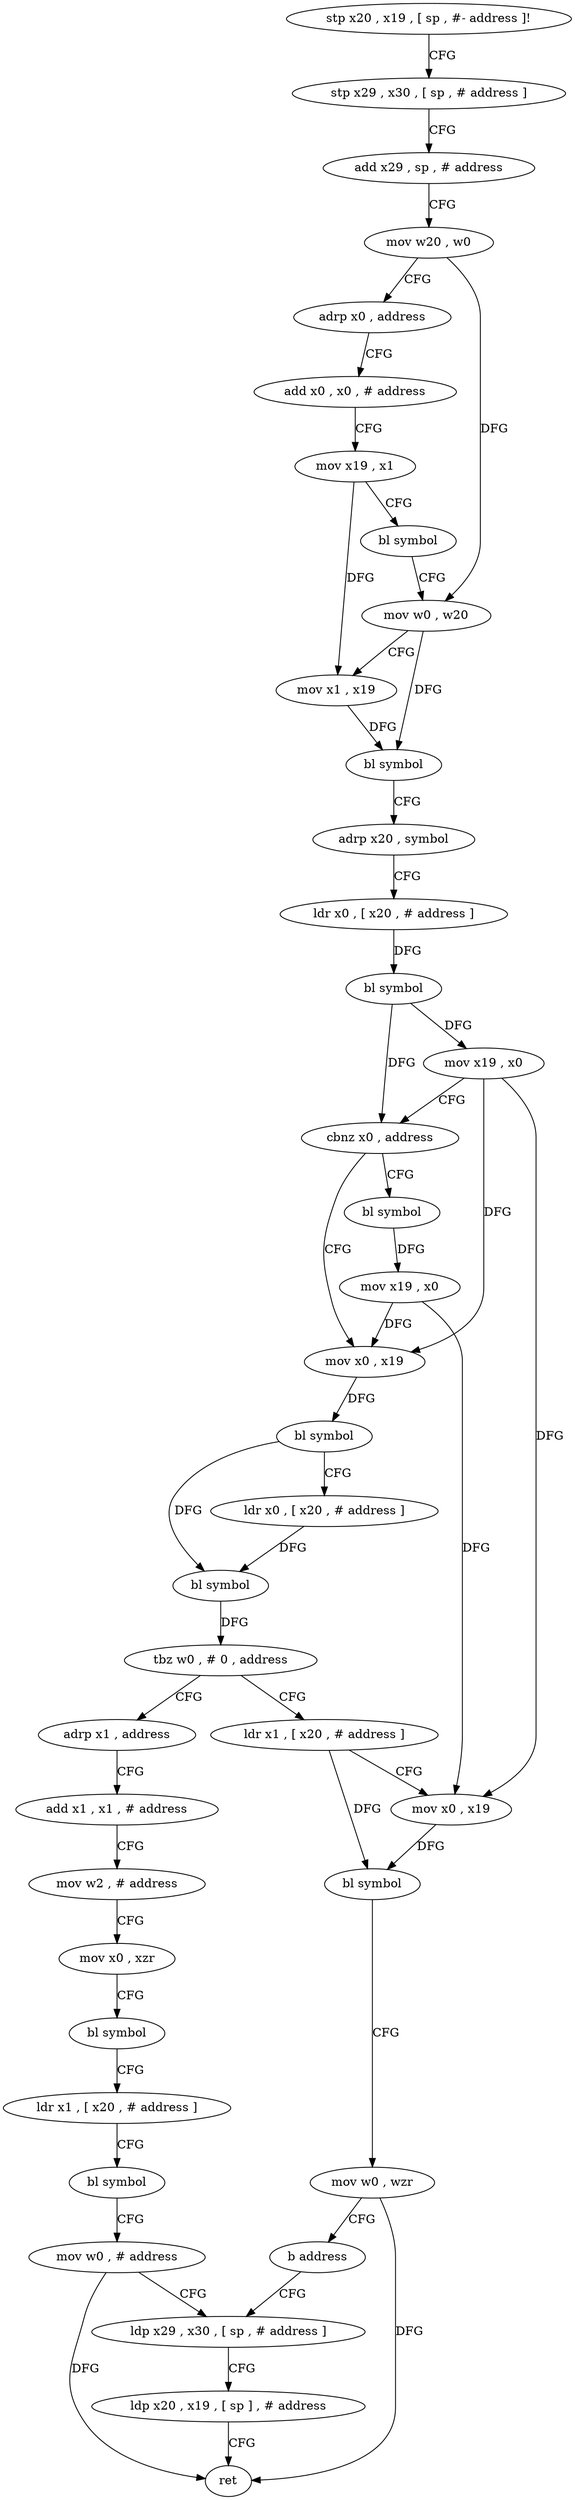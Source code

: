 digraph "func" {
"4218208" [label = "stp x20 , x19 , [ sp , #- address ]!" ]
"4218212" [label = "stp x29 , x30 , [ sp , # address ]" ]
"4218216" [label = "add x29 , sp , # address" ]
"4218220" [label = "mov w20 , w0" ]
"4218224" [label = "adrp x0 , address" ]
"4218228" [label = "add x0 , x0 , # address" ]
"4218232" [label = "mov x19 , x1" ]
"4218236" [label = "bl symbol" ]
"4218240" [label = "mov w0 , w20" ]
"4218244" [label = "mov x1 , x19" ]
"4218248" [label = "bl symbol" ]
"4218252" [label = "adrp x20 , symbol" ]
"4218256" [label = "ldr x0 , [ x20 , # address ]" ]
"4218260" [label = "bl symbol" ]
"4218264" [label = "mov x19 , x0" ]
"4218268" [label = "cbnz x0 , address" ]
"4218280" [label = "mov x0 , x19" ]
"4218272" [label = "bl symbol" ]
"4218284" [label = "bl symbol" ]
"4218288" [label = "ldr x0 , [ x20 , # address ]" ]
"4218292" [label = "bl symbol" ]
"4218296" [label = "tbz w0 , # 0 , address" ]
"4218320" [label = "adrp x1 , address" ]
"4218300" [label = "ldr x1 , [ x20 , # address ]" ]
"4218276" [label = "mov x19 , x0" ]
"4218324" [label = "add x1 , x1 , # address" ]
"4218328" [label = "mov w2 , # address" ]
"4218332" [label = "mov x0 , xzr" ]
"4218336" [label = "bl symbol" ]
"4218340" [label = "ldr x1 , [ x20 , # address ]" ]
"4218344" [label = "bl symbol" ]
"4218348" [label = "mov w0 , # address" ]
"4218352" [label = "ldp x29 , x30 , [ sp , # address ]" ]
"4218304" [label = "mov x0 , x19" ]
"4218308" [label = "bl symbol" ]
"4218312" [label = "mov w0 , wzr" ]
"4218316" [label = "b address" ]
"4218356" [label = "ldp x20 , x19 , [ sp ] , # address" ]
"4218360" [label = "ret" ]
"4218208" -> "4218212" [ label = "CFG" ]
"4218212" -> "4218216" [ label = "CFG" ]
"4218216" -> "4218220" [ label = "CFG" ]
"4218220" -> "4218224" [ label = "CFG" ]
"4218220" -> "4218240" [ label = "DFG" ]
"4218224" -> "4218228" [ label = "CFG" ]
"4218228" -> "4218232" [ label = "CFG" ]
"4218232" -> "4218236" [ label = "CFG" ]
"4218232" -> "4218244" [ label = "DFG" ]
"4218236" -> "4218240" [ label = "CFG" ]
"4218240" -> "4218244" [ label = "CFG" ]
"4218240" -> "4218248" [ label = "DFG" ]
"4218244" -> "4218248" [ label = "DFG" ]
"4218248" -> "4218252" [ label = "CFG" ]
"4218252" -> "4218256" [ label = "CFG" ]
"4218256" -> "4218260" [ label = "DFG" ]
"4218260" -> "4218264" [ label = "DFG" ]
"4218260" -> "4218268" [ label = "DFG" ]
"4218264" -> "4218268" [ label = "CFG" ]
"4218264" -> "4218280" [ label = "DFG" ]
"4218264" -> "4218304" [ label = "DFG" ]
"4218268" -> "4218280" [ label = "CFG" ]
"4218268" -> "4218272" [ label = "CFG" ]
"4218280" -> "4218284" [ label = "DFG" ]
"4218272" -> "4218276" [ label = "DFG" ]
"4218284" -> "4218288" [ label = "CFG" ]
"4218284" -> "4218292" [ label = "DFG" ]
"4218288" -> "4218292" [ label = "DFG" ]
"4218292" -> "4218296" [ label = "DFG" ]
"4218296" -> "4218320" [ label = "CFG" ]
"4218296" -> "4218300" [ label = "CFG" ]
"4218320" -> "4218324" [ label = "CFG" ]
"4218300" -> "4218304" [ label = "CFG" ]
"4218300" -> "4218308" [ label = "DFG" ]
"4218276" -> "4218280" [ label = "DFG" ]
"4218276" -> "4218304" [ label = "DFG" ]
"4218324" -> "4218328" [ label = "CFG" ]
"4218328" -> "4218332" [ label = "CFG" ]
"4218332" -> "4218336" [ label = "CFG" ]
"4218336" -> "4218340" [ label = "CFG" ]
"4218340" -> "4218344" [ label = "CFG" ]
"4218344" -> "4218348" [ label = "CFG" ]
"4218348" -> "4218352" [ label = "CFG" ]
"4218348" -> "4218360" [ label = "DFG" ]
"4218352" -> "4218356" [ label = "CFG" ]
"4218304" -> "4218308" [ label = "DFG" ]
"4218308" -> "4218312" [ label = "CFG" ]
"4218312" -> "4218316" [ label = "CFG" ]
"4218312" -> "4218360" [ label = "DFG" ]
"4218316" -> "4218352" [ label = "CFG" ]
"4218356" -> "4218360" [ label = "CFG" ]
}
